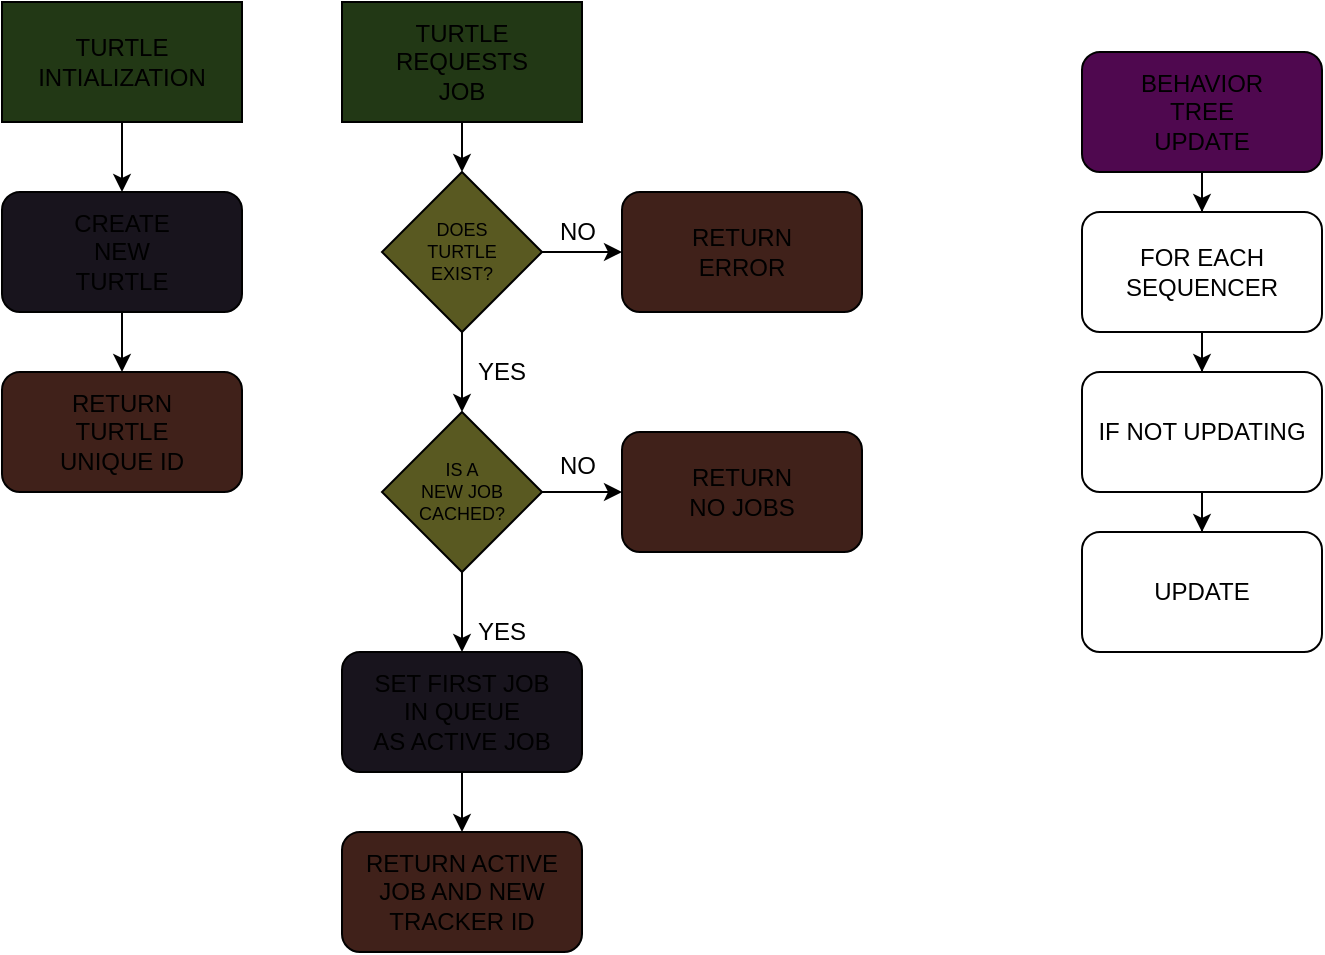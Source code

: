 <mxfile version="22.1.2" type="device">
  <diagram name="Page-1" id="N5HZclOpTGmObDrAwqo8">
    <mxGraphModel dx="860" dy="583" grid="1" gridSize="10" guides="1" tooltips="1" connect="1" arrows="1" fold="1" page="1" pageScale="1" pageWidth="850" pageHeight="1100" math="0" shadow="0">
      <root>
        <mxCell id="0" />
        <mxCell id="1" parent="0" />
        <mxCell id="efUJk-JDwhjo9ZufJi0z-22" style="edgeStyle=orthogonalEdgeStyle;rounded=0;orthogonalLoop=1;jettySize=auto;html=1;entryX=0.5;entryY=0;entryDx=0;entryDy=0;" edge="1" parent="1" source="efUJk-JDwhjo9ZufJi0z-2" target="efUJk-JDwhjo9ZufJi0z-21">
          <mxGeometry relative="1" as="geometry" />
        </mxCell>
        <mxCell id="efUJk-JDwhjo9ZufJi0z-2" value="TURTLE&lt;br&gt;REQUESTS&lt;br&gt;JOB" style="rounded=0;whiteSpace=wrap;html=1;fillColor=#223815;" vertex="1" parent="1">
          <mxGeometry x="190" y="15" width="120" height="60" as="geometry" />
        </mxCell>
        <mxCell id="efUJk-JDwhjo9ZufJi0z-33" style="edgeStyle=orthogonalEdgeStyle;rounded=0;orthogonalLoop=1;jettySize=auto;html=1;entryX=0.5;entryY=0;entryDx=0;entryDy=0;" edge="1" parent="1" source="efUJk-JDwhjo9ZufJi0z-3" target="efUJk-JDwhjo9ZufJi0z-14">
          <mxGeometry relative="1" as="geometry" />
        </mxCell>
        <mxCell id="efUJk-JDwhjo9ZufJi0z-3" value="TURTLE&lt;br&gt;INTIALIZATION" style="rounded=0;whiteSpace=wrap;html=1;fillColor=#223815;" vertex="1" parent="1">
          <mxGeometry x="20" y="15" width="120" height="60" as="geometry" />
        </mxCell>
        <mxCell id="efUJk-JDwhjo9ZufJi0z-13" style="edgeStyle=orthogonalEdgeStyle;rounded=0;orthogonalLoop=1;jettySize=auto;html=1;entryX=0.5;entryY=0;entryDx=0;entryDy=0;" edge="1" parent="1" source="efUJk-JDwhjo9ZufJi0z-4" target="efUJk-JDwhjo9ZufJi0z-10">
          <mxGeometry relative="1" as="geometry" />
        </mxCell>
        <mxCell id="efUJk-JDwhjo9ZufJi0z-4" value="BEHAVIOR&lt;br&gt;TREE&lt;br&gt;UPDATE" style="rounded=1;whiteSpace=wrap;html=1;fillColor=#4F084F;" vertex="1" parent="1">
          <mxGeometry x="560" y="40" width="120" height="60" as="geometry" />
        </mxCell>
        <mxCell id="efUJk-JDwhjo9ZufJi0z-11" style="edgeStyle=orthogonalEdgeStyle;rounded=0;orthogonalLoop=1;jettySize=auto;html=1;entryX=0.5;entryY=0;entryDx=0;entryDy=0;" edge="1" parent="1" source="efUJk-JDwhjo9ZufJi0z-8" target="efUJk-JDwhjo9ZufJi0z-9">
          <mxGeometry relative="1" as="geometry" />
        </mxCell>
        <mxCell id="efUJk-JDwhjo9ZufJi0z-8" value="IF NOT UPDATING" style="rounded=1;whiteSpace=wrap;html=1;" vertex="1" parent="1">
          <mxGeometry x="560" y="200" width="120" height="60" as="geometry" />
        </mxCell>
        <mxCell id="efUJk-JDwhjo9ZufJi0z-9" value="UPDATE&lt;br&gt;" style="rounded=1;whiteSpace=wrap;html=1;" vertex="1" parent="1">
          <mxGeometry x="560" y="280" width="120" height="60" as="geometry" />
        </mxCell>
        <mxCell id="efUJk-JDwhjo9ZufJi0z-12" style="edgeStyle=orthogonalEdgeStyle;rounded=0;orthogonalLoop=1;jettySize=auto;html=1;entryX=0.5;entryY=0;entryDx=0;entryDy=0;" edge="1" parent="1" source="efUJk-JDwhjo9ZufJi0z-10" target="efUJk-JDwhjo9ZufJi0z-8">
          <mxGeometry relative="1" as="geometry" />
        </mxCell>
        <mxCell id="efUJk-JDwhjo9ZufJi0z-10" value="FOR EACH SEQUENCER" style="rounded=1;whiteSpace=wrap;html=1;" vertex="1" parent="1">
          <mxGeometry x="560" y="120" width="120" height="60" as="geometry" />
        </mxCell>
        <mxCell id="efUJk-JDwhjo9ZufJi0z-35" style="edgeStyle=orthogonalEdgeStyle;rounded=0;orthogonalLoop=1;jettySize=auto;html=1;entryX=0.5;entryY=0;entryDx=0;entryDy=0;" edge="1" parent="1" source="efUJk-JDwhjo9ZufJi0z-14" target="efUJk-JDwhjo9ZufJi0z-34">
          <mxGeometry relative="1" as="geometry" />
        </mxCell>
        <mxCell id="efUJk-JDwhjo9ZufJi0z-14" value="CREATE&lt;br&gt;NEW&lt;br&gt;TURTLE" style="rounded=1;whiteSpace=wrap;html=1;fillColor=#18141D;" vertex="1" parent="1">
          <mxGeometry x="20" y="110" width="120" height="60" as="geometry" />
        </mxCell>
        <mxCell id="efUJk-JDwhjo9ZufJi0z-24" style="edgeStyle=orthogonalEdgeStyle;rounded=0;orthogonalLoop=1;jettySize=auto;html=1;entryX=0;entryY=0.5;entryDx=0;entryDy=0;" edge="1" parent="1" source="efUJk-JDwhjo9ZufJi0z-21" target="efUJk-JDwhjo9ZufJi0z-23">
          <mxGeometry relative="1" as="geometry" />
        </mxCell>
        <mxCell id="efUJk-JDwhjo9ZufJi0z-30" style="edgeStyle=orthogonalEdgeStyle;rounded=0;orthogonalLoop=1;jettySize=auto;html=1;entryX=0.5;entryY=0;entryDx=0;entryDy=0;" edge="1" parent="1" source="efUJk-JDwhjo9ZufJi0z-21" target="efUJk-JDwhjo9ZufJi0z-29">
          <mxGeometry relative="1" as="geometry" />
        </mxCell>
        <mxCell id="efUJk-JDwhjo9ZufJi0z-21" value="DOES&lt;br style=&quot;font-size: 9px;&quot;&gt;TURTLE&lt;br style=&quot;font-size: 9px;&quot;&gt;EXIST?" style="rhombus;whiteSpace=wrap;html=1;fontSize=9;fillColor=#595921;" vertex="1" parent="1">
          <mxGeometry x="210" y="100" width="80" height="80" as="geometry" />
        </mxCell>
        <mxCell id="efUJk-JDwhjo9ZufJi0z-23" value="RETURN&lt;br&gt;ERROR" style="rounded=1;whiteSpace=wrap;html=1;fillColor=#40211A;" vertex="1" parent="1">
          <mxGeometry x="330" y="110" width="120" height="60" as="geometry" />
        </mxCell>
        <mxCell id="efUJk-JDwhjo9ZufJi0z-32" style="edgeStyle=orthogonalEdgeStyle;rounded=0;orthogonalLoop=1;jettySize=auto;html=1;entryX=0;entryY=0.5;entryDx=0;entryDy=0;" edge="1" parent="1" source="efUJk-JDwhjo9ZufJi0z-29" target="efUJk-JDwhjo9ZufJi0z-31">
          <mxGeometry relative="1" as="geometry" />
        </mxCell>
        <mxCell id="efUJk-JDwhjo9ZufJi0z-42" style="edgeStyle=orthogonalEdgeStyle;rounded=0;orthogonalLoop=1;jettySize=auto;html=1;entryX=0.5;entryY=0;entryDx=0;entryDy=0;" edge="1" parent="1" source="efUJk-JDwhjo9ZufJi0z-29" target="efUJk-JDwhjo9ZufJi0z-40">
          <mxGeometry relative="1" as="geometry" />
        </mxCell>
        <mxCell id="efUJk-JDwhjo9ZufJi0z-29" value="IS A&lt;br&gt;NEW JOB&lt;br&gt;CACHED?" style="rhombus;whiteSpace=wrap;html=1;fontSize=9;fillColor=#595921;" vertex="1" parent="1">
          <mxGeometry x="210" y="220" width="80" height="80" as="geometry" />
        </mxCell>
        <mxCell id="efUJk-JDwhjo9ZufJi0z-31" value="RETURN&lt;br&gt;NO JOBS" style="rounded=1;whiteSpace=wrap;html=1;fillColor=#40211A;" vertex="1" parent="1">
          <mxGeometry x="330" y="230" width="120" height="60" as="geometry" />
        </mxCell>
        <mxCell id="efUJk-JDwhjo9ZufJi0z-34" value="RETURN&lt;br&gt;TURTLE&lt;br&gt;UNIQUE ID" style="rounded=1;whiteSpace=wrap;html=1;fillColor=#40211A;" vertex="1" parent="1">
          <mxGeometry x="20" y="200" width="120" height="60" as="geometry" />
        </mxCell>
        <mxCell id="efUJk-JDwhjo9ZufJi0z-36" value="NO" style="text;html=1;strokeColor=none;fillColor=none;align=center;verticalAlign=middle;whiteSpace=wrap;rounded=0;" vertex="1" parent="1">
          <mxGeometry x="288" y="120" width="40" height="20" as="geometry" />
        </mxCell>
        <mxCell id="efUJk-JDwhjo9ZufJi0z-37" value="NO" style="text;html=1;strokeColor=none;fillColor=none;align=center;verticalAlign=middle;whiteSpace=wrap;rounded=0;" vertex="1" parent="1">
          <mxGeometry x="288" y="237" width="40" height="20" as="geometry" />
        </mxCell>
        <mxCell id="efUJk-JDwhjo9ZufJi0z-39" value="RETURN ACTIVE &lt;br&gt;JOB AND NEW TRACKER ID" style="rounded=1;whiteSpace=wrap;html=1;fillColor=#40211A;" vertex="1" parent="1">
          <mxGeometry x="190" y="430" width="120" height="60" as="geometry" />
        </mxCell>
        <mxCell id="efUJk-JDwhjo9ZufJi0z-41" style="edgeStyle=orthogonalEdgeStyle;rounded=0;orthogonalLoop=1;jettySize=auto;html=1;entryX=0.5;entryY=0;entryDx=0;entryDy=0;" edge="1" parent="1" source="efUJk-JDwhjo9ZufJi0z-40" target="efUJk-JDwhjo9ZufJi0z-39">
          <mxGeometry relative="1" as="geometry" />
        </mxCell>
        <mxCell id="efUJk-JDwhjo9ZufJi0z-40" value="SET FIRST JOB&lt;br&gt;IN QUEUE&lt;br&gt;AS ACTIVE JOB" style="rounded=1;whiteSpace=wrap;html=1;fillColor=#18141D;" vertex="1" parent="1">
          <mxGeometry x="190" y="340" width="120" height="60" as="geometry" />
        </mxCell>
        <mxCell id="efUJk-JDwhjo9ZufJi0z-43" value="YES" style="text;html=1;strokeColor=none;fillColor=none;align=center;verticalAlign=middle;whiteSpace=wrap;rounded=0;" vertex="1" parent="1">
          <mxGeometry x="250" y="190" width="40" height="20" as="geometry" />
        </mxCell>
        <mxCell id="efUJk-JDwhjo9ZufJi0z-44" value="YES" style="text;html=1;strokeColor=none;fillColor=none;align=center;verticalAlign=middle;whiteSpace=wrap;rounded=0;" vertex="1" parent="1">
          <mxGeometry x="250" y="320" width="40" height="20" as="geometry" />
        </mxCell>
      </root>
    </mxGraphModel>
  </diagram>
</mxfile>
